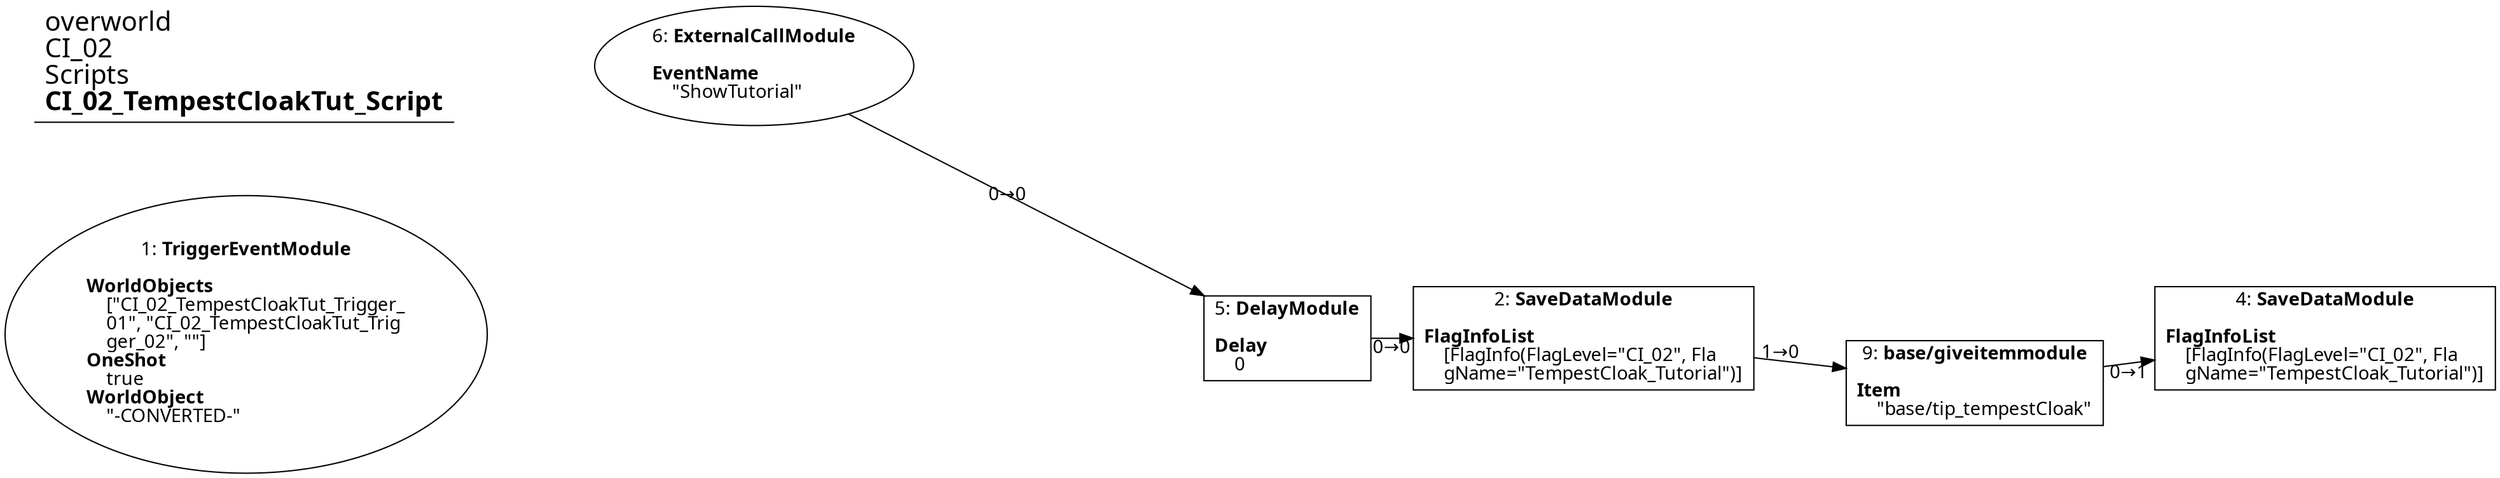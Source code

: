 digraph {
    layout = fdp;
    overlap = prism;
    sep = "+16";
    splines = spline;

    node [ shape = box ];

    graph [ fontname = "Segoe UI" ];
    node [ fontname = "Segoe UI" ];
    edge [ fontname = "Segoe UI" ];

    1 [ label = <1: <b>TriggerEventModule</b><br/><br/><b>WorldObjects</b><br align="left"/>    [&quot;CI_02_TempestCloakTut_Trigger_<br align="left"/>    01&quot;, &quot;CI_02_TempestCloakTut_Trig<br align="left"/>    ger_02&quot;, &quot;&quot;]<br align="left"/><b>OneShot</b><br align="left"/>    true<br align="left"/><b>WorldObject</b><br align="left"/>    &quot;-CONVERTED-&quot;<br align="left"/>> ];
    1 [ shape = oval ]
    1 [ pos = "-0.31800002,-0.12900001!" ];

    2 [ label = <2: <b>SaveDataModule</b><br/><br/><b>FlagInfoList</b><br align="left"/>    [FlagInfo(FlagLevel=&quot;CI_02&quot;, Fla<br align="left"/>    gName=&quot;TempestCloak_Tutorial&quot;)]<br align="left"/>> ];
    2 [ pos = "0.363,-0.13100001!" ];
    2 -> 9 [ label = "1→0" ];

    4 [ label = <4: <b>SaveDataModule</b><br/><br/><b>FlagInfoList</b><br align="left"/>    [FlagInfo(FlagLevel=&quot;CI_02&quot;, Fla<br align="left"/>    gName=&quot;TempestCloak_Tutorial&quot;)]<br align="left"/>> ];
    4 [ pos = "0.75000006,-0.13100001!" ];

    5 [ label = <5: <b>DelayModule</b><br/><br/><b>Delay</b><br align="left"/>    0<br align="left"/>> ];
    5 [ pos = "0.223,-0.13100001!" ];
    5 -> 2 [ label = "0→0" ];

    6 [ label = <6: <b>ExternalCallModule</b><br/><br/><b>EventName</b><br align="left"/>    &quot;ShowTutorial&quot;<br align="left"/>> ];
    6 [ shape = oval ]
    6 [ pos = "-0.057000004,0.009000001!" ];
    6 -> 5 [ label = "0→0" ];

    9 [ label = <9: <b>base/giveitemmodule</b><br/><br/><b>Item</b><br align="left"/>    &quot;base/tip_tempestCloak&quot;<br align="left"/>> ];
    9 [ pos = "0.57000005,-0.15400001!" ];
    9 -> 4 [ label = "0→1" ];

    title [ pos = "-0.319,0.010000001!" ];
    title [ shape = underline ];
    title [ label = <<font point-size="20">overworld<br align="left"/>CI_02<br align="left"/>Scripts<br align="left"/><b>CI_02_TempestCloakTut_Script</b><br align="left"/></font>> ];
}
